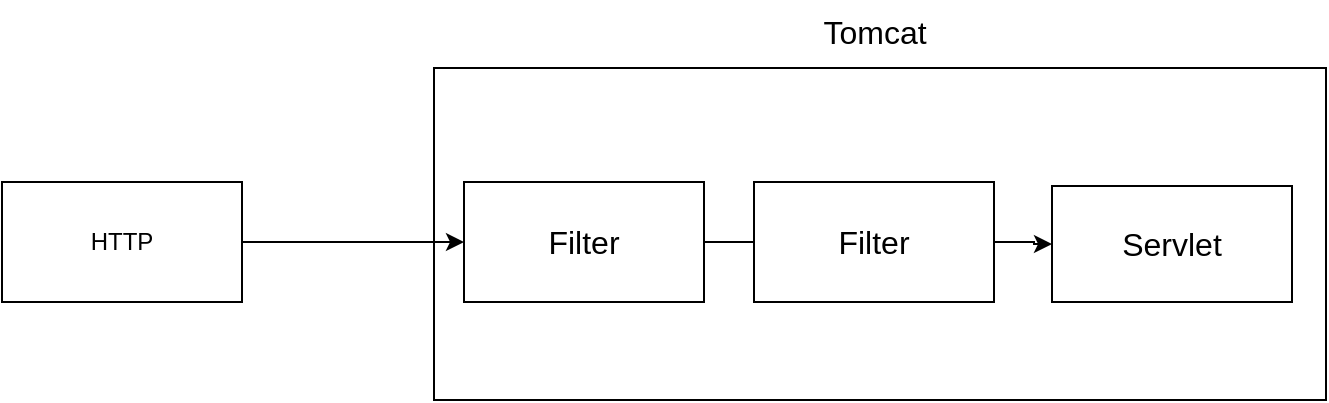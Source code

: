 <mxfile version="21.2.3" type="github">
  <diagram name="第 1 页" id="A1X5FZXswJQI9ILtrHbx">
    <mxGraphModel dx="2327" dy="1863" grid="0" gridSize="10" guides="1" tooltips="1" connect="1" arrows="1" fold="1" page="1" pageScale="1" pageWidth="827" pageHeight="1169" math="0" shadow="0">
      <root>
        <mxCell id="0" />
        <mxCell id="1" parent="0" />
        <mxCell id="7uwyzTMJACz-Glt7S_hV-1" value="" style="whiteSpace=wrap;html=1;fontSize=16;rounded=0;" vertex="1" parent="1">
          <mxGeometry x="-74" y="-138" width="446" height="166" as="geometry" />
        </mxCell>
        <mxCell id="7uwyzTMJACz-Glt7S_hV-8" value="Tomcat" style="text;html=1;align=center;verticalAlign=middle;resizable=0;points=[];autosize=1;strokeColor=none;fillColor=none;fontSize=16;rounded=0;" vertex="1" parent="1">
          <mxGeometry x="110.5" y="-172" width="71" height="31" as="geometry" />
        </mxCell>
        <mxCell id="7uwyzTMJACz-Glt7S_hV-9" value="Servlet" style="whiteSpace=wrap;html=1;fontSize=16;rounded=0;" vertex="1" parent="1">
          <mxGeometry x="235" y="-79" width="120" height="58" as="geometry" />
        </mxCell>
        <mxCell id="7uwyzTMJACz-Glt7S_hV-16" value="" style="edgeStyle=orthogonalEdgeStyle;rounded=0;orthogonalLoop=1;jettySize=auto;html=1;" edge="1" parent="1" source="7uwyzTMJACz-Glt7S_hV-11">
          <mxGeometry relative="1" as="geometry">
            <mxPoint x="121" y="-54.933" as="targetPoint" />
          </mxGeometry>
        </mxCell>
        <mxCell id="7uwyzTMJACz-Glt7S_hV-11" value="Filter" style="whiteSpace=wrap;html=1;fontSize=16;rounded=0;" vertex="1" parent="1">
          <mxGeometry x="-59" y="-81" width="120" height="60" as="geometry" />
        </mxCell>
        <mxCell id="7uwyzTMJACz-Glt7S_hV-15" value="" style="edgeStyle=orthogonalEdgeStyle;rounded=0;orthogonalLoop=1;jettySize=auto;html=1;" edge="1" parent="1" source="7uwyzTMJACz-Glt7S_hV-12" target="7uwyzTMJACz-Glt7S_hV-9">
          <mxGeometry relative="1" as="geometry" />
        </mxCell>
        <mxCell id="7uwyzTMJACz-Glt7S_hV-12" value="Filter" style="whiteSpace=wrap;html=1;fontSize=16;rounded=0;" vertex="1" parent="1">
          <mxGeometry x="86" y="-81" width="120" height="60" as="geometry" />
        </mxCell>
        <mxCell id="7uwyzTMJACz-Glt7S_hV-18" style="edgeStyle=orthogonalEdgeStyle;rounded=0;orthogonalLoop=1;jettySize=auto;html=1;entryX=0;entryY=0.5;entryDx=0;entryDy=0;" edge="1" parent="1" source="7uwyzTMJACz-Glt7S_hV-17" target="7uwyzTMJACz-Glt7S_hV-11">
          <mxGeometry relative="1" as="geometry" />
        </mxCell>
        <mxCell id="7uwyzTMJACz-Glt7S_hV-17" value="HTTP" style="whiteSpace=wrap;html=1;" vertex="1" parent="1">
          <mxGeometry x="-290" y="-81" width="120" height="60" as="geometry" />
        </mxCell>
      </root>
    </mxGraphModel>
  </diagram>
</mxfile>
